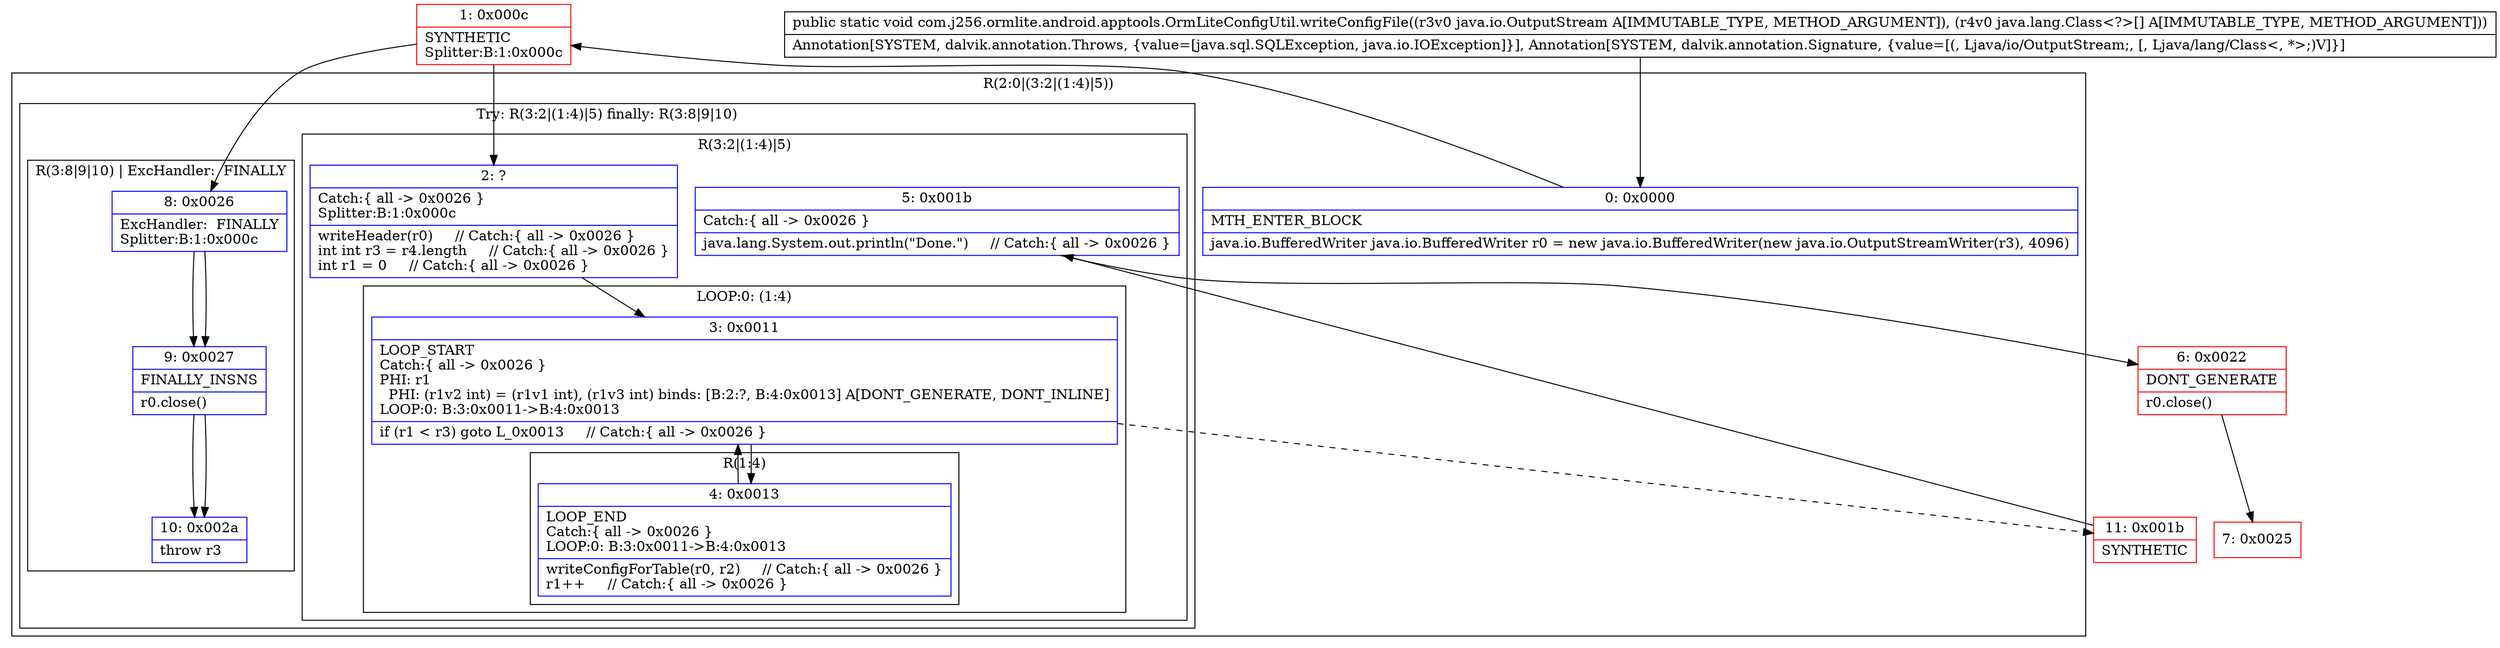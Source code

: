digraph "CFG forcom.j256.ormlite.android.apptools.OrmLiteConfigUtil.writeConfigFile(Ljava\/io\/OutputStream;[Ljava\/lang\/Class;)V" {
subgraph cluster_Region_1069678752 {
label = "R(2:0|(3:2|(1:4)|5))";
node [shape=record,color=blue];
Node_0 [shape=record,label="{0\:\ 0x0000|MTH_ENTER_BLOCK\l|java.io.BufferedWriter java.io.BufferedWriter r0 = new java.io.BufferedWriter(new java.io.OutputStreamWriter(r3), 4096)\l}"];
subgraph cluster_TryCatchRegion_361478956 {
label = "Try: R(3:2|(1:4)|5) finally: R(3:8|9|10)";
node [shape=record,color=blue];
subgraph cluster_Region_609396659 {
label = "R(3:2|(1:4)|5)";
node [shape=record,color=blue];
Node_2 [shape=record,label="{2\:\ ?|Catch:\{ all \-\> 0x0026 \}\lSplitter:B:1:0x000c\l|writeHeader(r0)     \/\/ Catch:\{ all \-\> 0x0026 \}\lint int r3 = r4.length     \/\/ Catch:\{ all \-\> 0x0026 \}\lint r1 = 0     \/\/ Catch:\{ all \-\> 0x0026 \}\l}"];
subgraph cluster_LoopRegion_381220112 {
label = "LOOP:0: (1:4)";
node [shape=record,color=blue];
Node_3 [shape=record,label="{3\:\ 0x0011|LOOP_START\lCatch:\{ all \-\> 0x0026 \}\lPHI: r1 \l  PHI: (r1v2 int) = (r1v1 int), (r1v3 int) binds: [B:2:?, B:4:0x0013] A[DONT_GENERATE, DONT_INLINE]\lLOOP:0: B:3:0x0011\-\>B:4:0x0013\l|if (r1 \< r3) goto L_0x0013     \/\/ Catch:\{ all \-\> 0x0026 \}\l}"];
subgraph cluster_Region_288853369 {
label = "R(1:4)";
node [shape=record,color=blue];
Node_4 [shape=record,label="{4\:\ 0x0013|LOOP_END\lCatch:\{ all \-\> 0x0026 \}\lLOOP:0: B:3:0x0011\-\>B:4:0x0013\l|writeConfigForTable(r0, r2)     \/\/ Catch:\{ all \-\> 0x0026 \}\lr1++     \/\/ Catch:\{ all \-\> 0x0026 \}\l}"];
}
}
Node_5 [shape=record,label="{5\:\ 0x001b|Catch:\{ all \-\> 0x0026 \}\l|java.lang.System.out.println(\"Done.\")     \/\/ Catch:\{ all \-\> 0x0026 \}\l}"];
}
subgraph cluster_Region_963305499 {
label = "R(3:8|9|10) | ExcHandler:  FINALLY\l";
node [shape=record,color=blue];
Node_8 [shape=record,label="{8\:\ 0x0026|ExcHandler:  FINALLY\lSplitter:B:1:0x000c\l}"];
Node_9 [shape=record,label="{9\:\ 0x0027|FINALLY_INSNS\l|r0.close()\l}"];
Node_10 [shape=record,label="{10\:\ 0x002a|throw r3\l}"];
}
}
}
subgraph cluster_Region_963305499 {
label = "R(3:8|9|10) | ExcHandler:  FINALLY\l";
node [shape=record,color=blue];
Node_8 [shape=record,label="{8\:\ 0x0026|ExcHandler:  FINALLY\lSplitter:B:1:0x000c\l}"];
Node_9 [shape=record,label="{9\:\ 0x0027|FINALLY_INSNS\l|r0.close()\l}"];
Node_10 [shape=record,label="{10\:\ 0x002a|throw r3\l}"];
}
Node_1 [shape=record,color=red,label="{1\:\ 0x000c|SYNTHETIC\lSplitter:B:1:0x000c\l}"];
Node_6 [shape=record,color=red,label="{6\:\ 0x0022|DONT_GENERATE\l|r0.close()\l}"];
Node_7 [shape=record,color=red,label="{7\:\ 0x0025}"];
Node_11 [shape=record,color=red,label="{11\:\ 0x001b|SYNTHETIC\l}"];
MethodNode[shape=record,label="{public static void com.j256.ormlite.android.apptools.OrmLiteConfigUtil.writeConfigFile((r3v0 java.io.OutputStream A[IMMUTABLE_TYPE, METHOD_ARGUMENT]), (r4v0 java.lang.Class\<?\>[] A[IMMUTABLE_TYPE, METHOD_ARGUMENT]))  | Annotation[SYSTEM, dalvik.annotation.Throws, \{value=[java.sql.SQLException, java.io.IOException]\}], Annotation[SYSTEM, dalvik.annotation.Signature, \{value=[(, Ljava\/io\/OutputStream;, [, Ljava\/lang\/Class\<, *\>;)V]\}]\l}"];
MethodNode -> Node_0;
Node_0 -> Node_1;
Node_2 -> Node_3;
Node_3 -> Node_4;
Node_3 -> Node_11[style=dashed];
Node_4 -> Node_3;
Node_5 -> Node_6;
Node_8 -> Node_9;
Node_9 -> Node_10;
Node_8 -> Node_9;
Node_9 -> Node_10;
Node_1 -> Node_2;
Node_1 -> Node_8;
Node_6 -> Node_7;
Node_11 -> Node_5;
}

